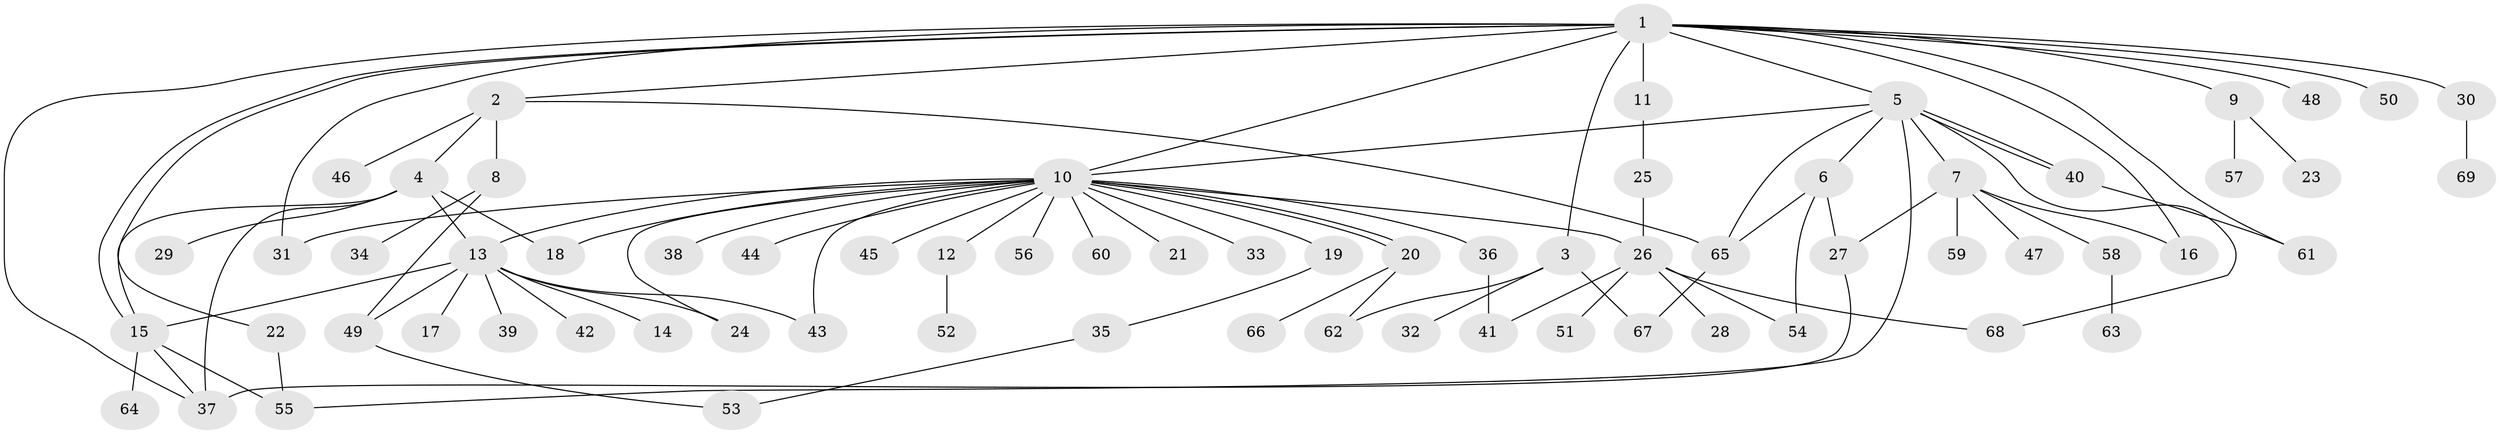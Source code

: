 // Generated by graph-tools (version 1.1) at 2025/48/03/09/25 04:48:40]
// undirected, 69 vertices, 96 edges
graph export_dot {
graph [start="1"]
  node [color=gray90,style=filled];
  1;
  2;
  3;
  4;
  5;
  6;
  7;
  8;
  9;
  10;
  11;
  12;
  13;
  14;
  15;
  16;
  17;
  18;
  19;
  20;
  21;
  22;
  23;
  24;
  25;
  26;
  27;
  28;
  29;
  30;
  31;
  32;
  33;
  34;
  35;
  36;
  37;
  38;
  39;
  40;
  41;
  42;
  43;
  44;
  45;
  46;
  47;
  48;
  49;
  50;
  51;
  52;
  53;
  54;
  55;
  56;
  57;
  58;
  59;
  60;
  61;
  62;
  63;
  64;
  65;
  66;
  67;
  68;
  69;
  1 -- 2;
  1 -- 3;
  1 -- 5;
  1 -- 9;
  1 -- 10;
  1 -- 11;
  1 -- 15;
  1 -- 15;
  1 -- 16;
  1 -- 30;
  1 -- 31;
  1 -- 37;
  1 -- 48;
  1 -- 50;
  1 -- 61;
  2 -- 4;
  2 -- 8;
  2 -- 46;
  2 -- 65;
  3 -- 32;
  3 -- 62;
  3 -- 67;
  4 -- 13;
  4 -- 18;
  4 -- 22;
  4 -- 29;
  4 -- 37;
  5 -- 6;
  5 -- 7;
  5 -- 10;
  5 -- 40;
  5 -- 40;
  5 -- 55;
  5 -- 65;
  5 -- 68;
  6 -- 27;
  6 -- 54;
  6 -- 65;
  7 -- 16;
  7 -- 27;
  7 -- 47;
  7 -- 58;
  7 -- 59;
  8 -- 34;
  8 -- 49;
  9 -- 23;
  9 -- 57;
  10 -- 12;
  10 -- 13;
  10 -- 18;
  10 -- 19;
  10 -- 20;
  10 -- 20;
  10 -- 21;
  10 -- 24;
  10 -- 26;
  10 -- 31;
  10 -- 33;
  10 -- 36;
  10 -- 38;
  10 -- 43;
  10 -- 44;
  10 -- 45;
  10 -- 56;
  10 -- 60;
  11 -- 25;
  12 -- 52;
  13 -- 14;
  13 -- 15;
  13 -- 17;
  13 -- 24;
  13 -- 39;
  13 -- 42;
  13 -- 43;
  13 -- 49;
  15 -- 37;
  15 -- 55;
  15 -- 64;
  19 -- 35;
  20 -- 62;
  20 -- 66;
  22 -- 55;
  25 -- 26;
  26 -- 28;
  26 -- 41;
  26 -- 51;
  26 -- 54;
  26 -- 68;
  27 -- 37;
  30 -- 69;
  35 -- 53;
  36 -- 41;
  40 -- 61;
  49 -- 53;
  58 -- 63;
  65 -- 67;
}
